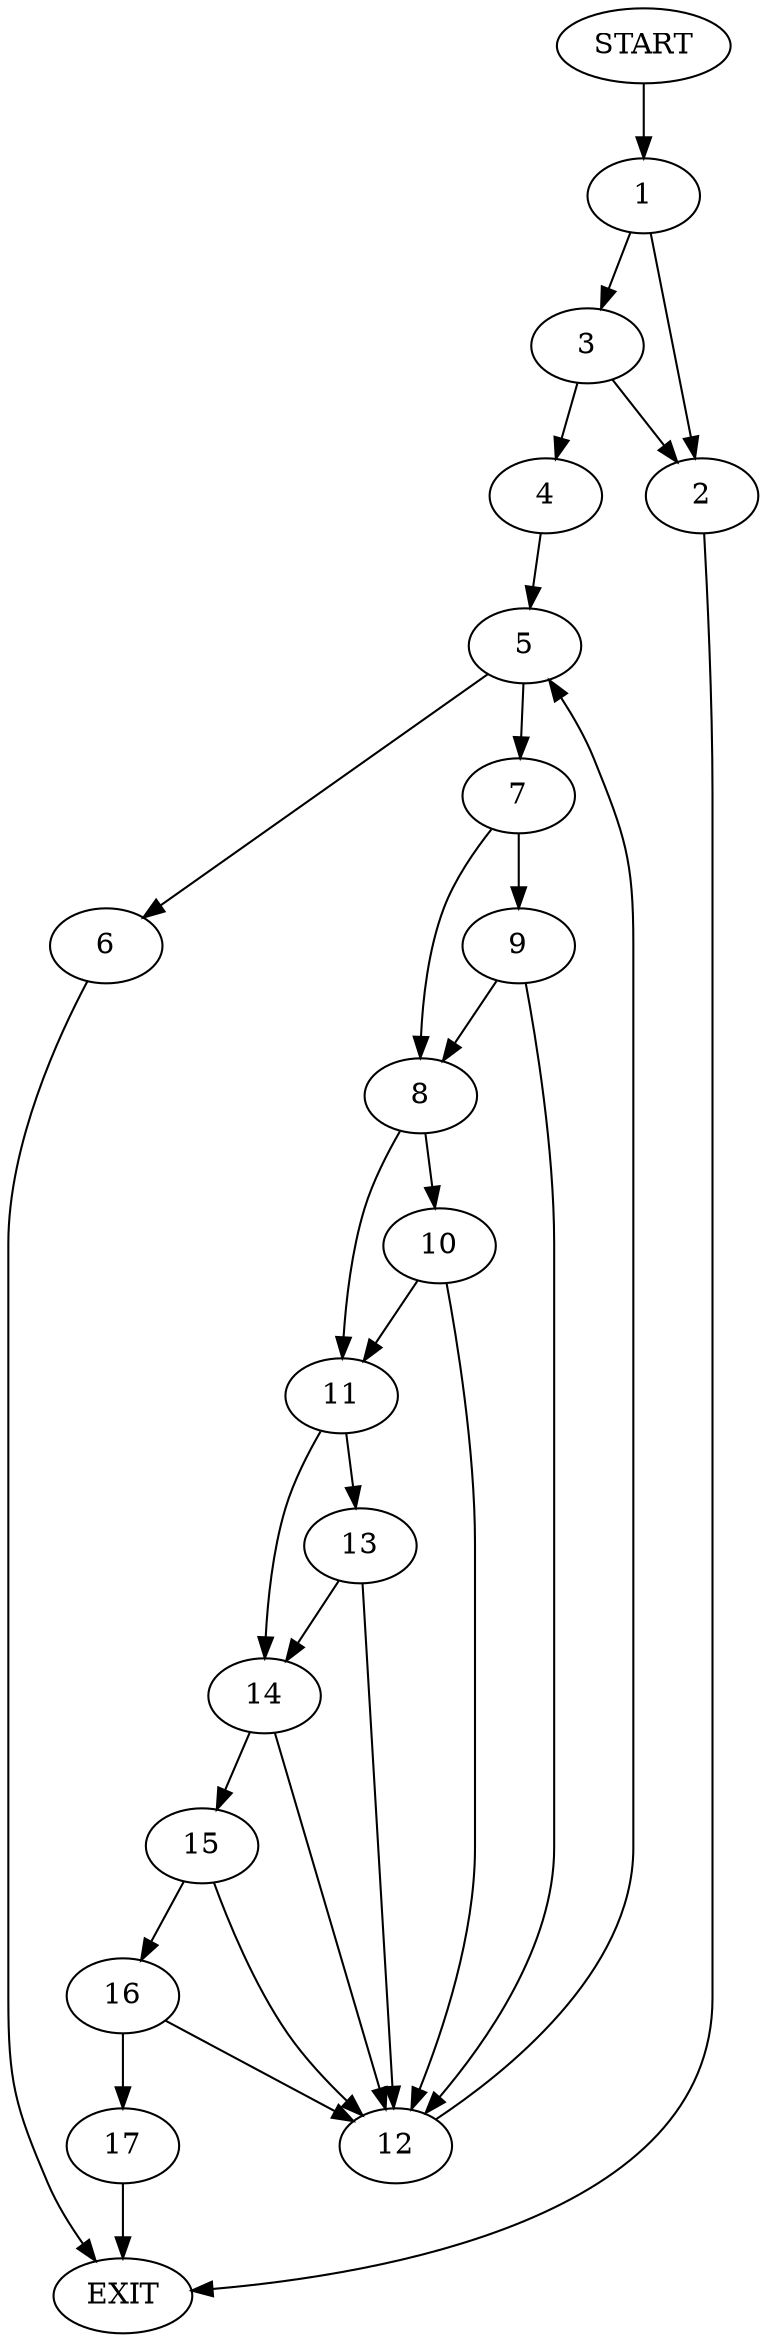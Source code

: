 digraph {
0 [label="START"]
18 [label="EXIT"]
0 -> 1
1 -> 2
1 -> 3
3 -> 4
3 -> 2
2 -> 18
4 -> 5
5 -> 6
5 -> 7
7 -> 8
7 -> 9
6 -> 18
8 -> 10
8 -> 11
9 -> 8
9 -> 12
12 -> 5
11 -> 13
11 -> 14
10 -> 11
10 -> 12
14 -> 12
14 -> 15
13 -> 12
13 -> 14
15 -> 16
15 -> 12
16 -> 17
16 -> 12
17 -> 18
}
